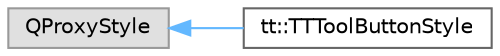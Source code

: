 digraph "Graphical Class Hierarchy"
{
 // LATEX_PDF_SIZE
  bgcolor="transparent";
  edge [fontname=Helvetica,fontsize=10,labelfontname=Helvetica,labelfontsize=10];
  node [fontname=Helvetica,fontsize=10,shape=box,height=0.2,width=0.4];
  rankdir="LR";
  Node0 [id="Node000000",label="QProxyStyle",height=0.2,width=0.4,color="grey60", fillcolor="#E0E0E0", style="filled",tooltip=" "];
  Node0 -> Node1 [id="edge542_Node000000_Node000001",dir="back",color="steelblue1",style="solid",tooltip=" "];
  Node1 [id="Node000001",label="tt::TTToolButtonStyle",height=0.2,width=0.4,color="grey40", fillcolor="white", style="filled",URL="$classtt_1_1_t_t_tool_button_style.html",tooltip=" "];
}

